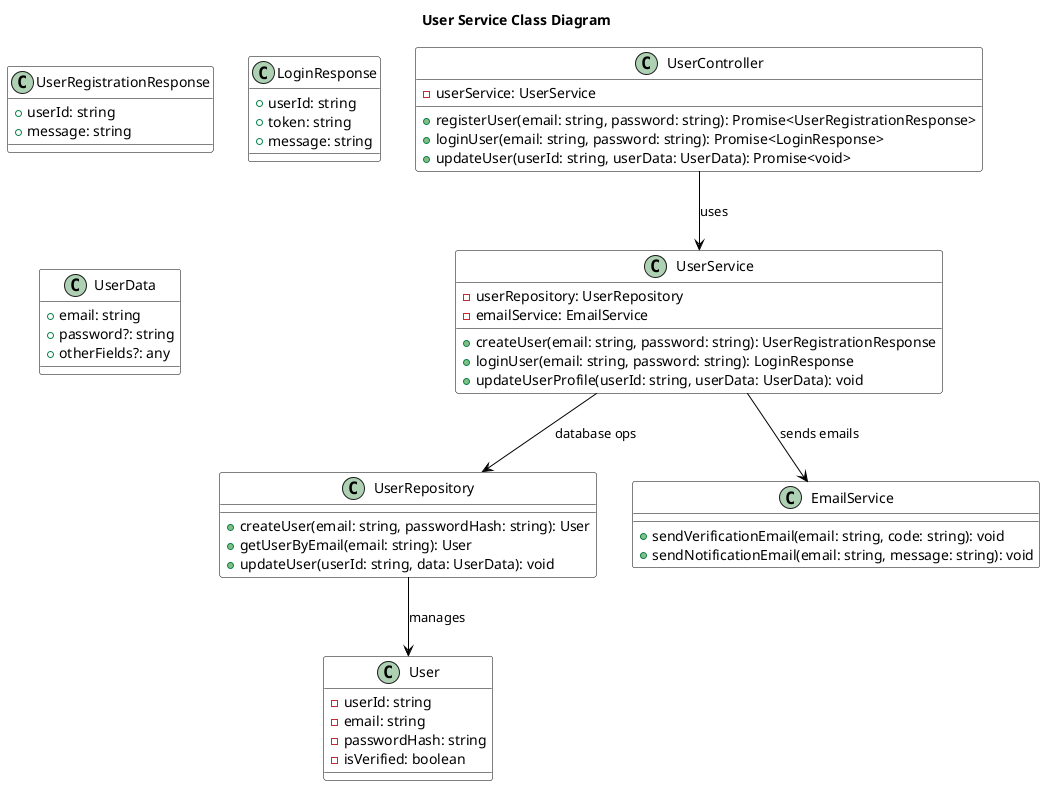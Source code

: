 @startuml
skinparam class {
  BackgroundColor #FFFFFF
  ArrowColor #000000
  BorderColor #000000
}

title User Service Class Diagram

class UserController {
    -userService: UserService
    +registerUser(email: string, password: string): Promise<UserRegistrationResponse>
    +loginUser(email: string, password: string): Promise<LoginResponse>
    +updateUser(userId: string, userData: UserData): Promise<void>
}

class UserService {
    -userRepository: UserRepository
    -emailService: EmailService
    +createUser(email: string, password: string): UserRegistrationResponse
    +loginUser(email: string, password: string): LoginResponse
    +updateUserProfile(userId: string, userData: UserData): void
}

class UserRepository {
    +createUser(email: string, passwordHash: string): User
    +getUserByEmail(email: string): User
    +updateUser(userId: string, data: UserData): void
}

class EmailService {
    +sendVerificationEmail(email: string, code: string): void
    +sendNotificationEmail(email: string, message: string): void
}

class User {
    -userId: string
    -email: string
    -passwordHash: string
    -isVerified: boolean
}

class UserRegistrationResponse {
    +userId: string
    +message: string
}

class LoginResponse {
    +userId: string
    +token: string
    +message: string
}

class UserData {
    +email: string
    +password?: string
    +otherFields?: any
}

UserController --> UserService : uses
UserService --> UserRepository : database ops
UserService --> EmailService : sends emails
UserRepository --> User : manages
@enduml